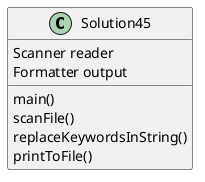 @startuml
'https://plantuml.com/class-diagram

class Solution45 {
Scanner reader
Formatter output

main()
scanFile()
replaceKeywordsInString()
printToFile()
}

@enduml